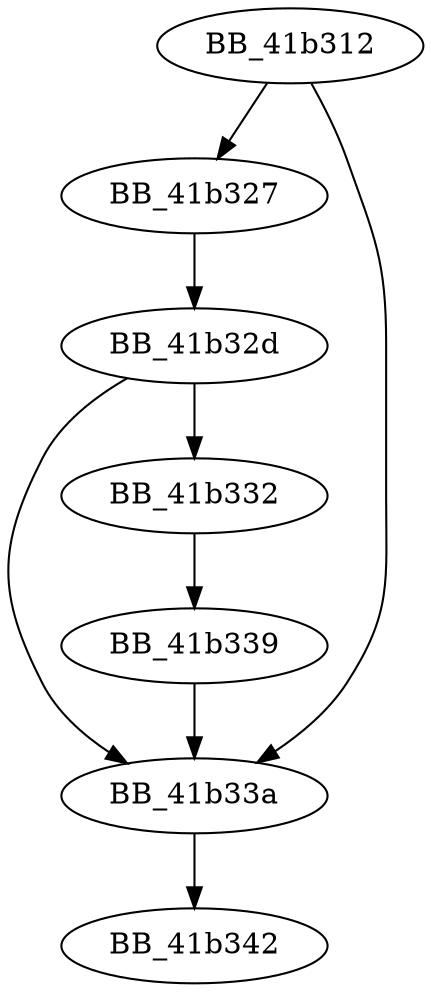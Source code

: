 DiGraph __lock{
BB_41b312->BB_41b327
BB_41b312->BB_41b33a
BB_41b327->BB_41b32d
BB_41b32d->BB_41b332
BB_41b32d->BB_41b33a
BB_41b332->BB_41b339
BB_41b339->BB_41b33a
BB_41b33a->BB_41b342
}
